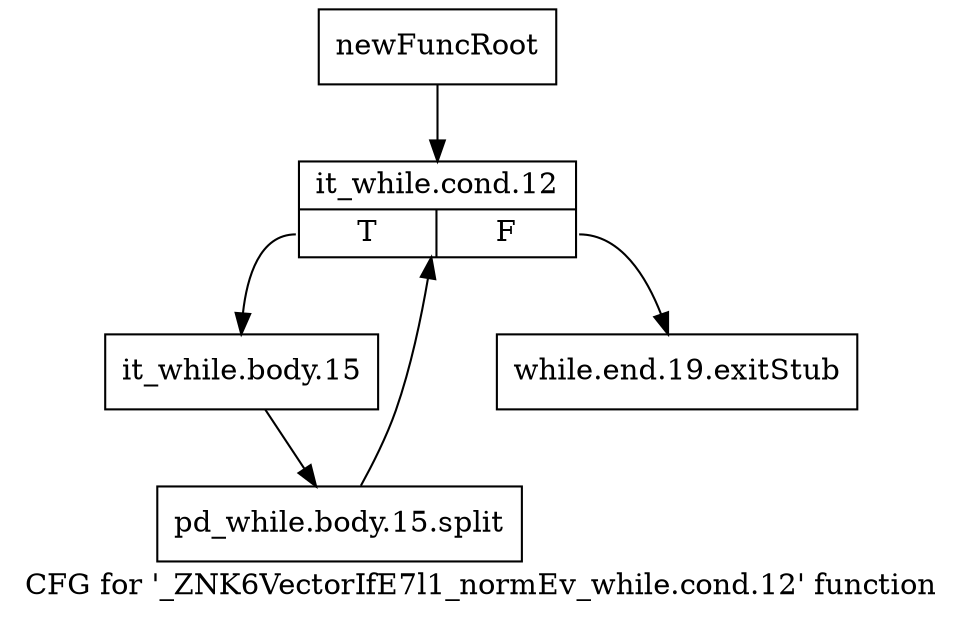 digraph "CFG for '_ZNK6VectorIfE7l1_normEv_while.cond.12' function" {
	label="CFG for '_ZNK6VectorIfE7l1_normEv_while.cond.12' function";

	Node0x991dbc0 [shape=record,label="{newFuncRoot}"];
	Node0x991dbc0 -> Node0x991dc60;
	Node0x991dc10 [shape=record,label="{while.end.19.exitStub}"];
	Node0x991dc60 [shape=record,label="{it_while.cond.12|{<s0>T|<s1>F}}"];
	Node0x991dc60:s0 -> Node0x991dcb0;
	Node0x991dc60:s1 -> Node0x991dc10;
	Node0x991dcb0 [shape=record,label="{it_while.body.15}"];
	Node0x991dcb0 -> Node0xbae15a0;
	Node0xbae15a0 [shape=record,label="{pd_while.body.15.split}"];
	Node0xbae15a0 -> Node0x991dc60;
}
